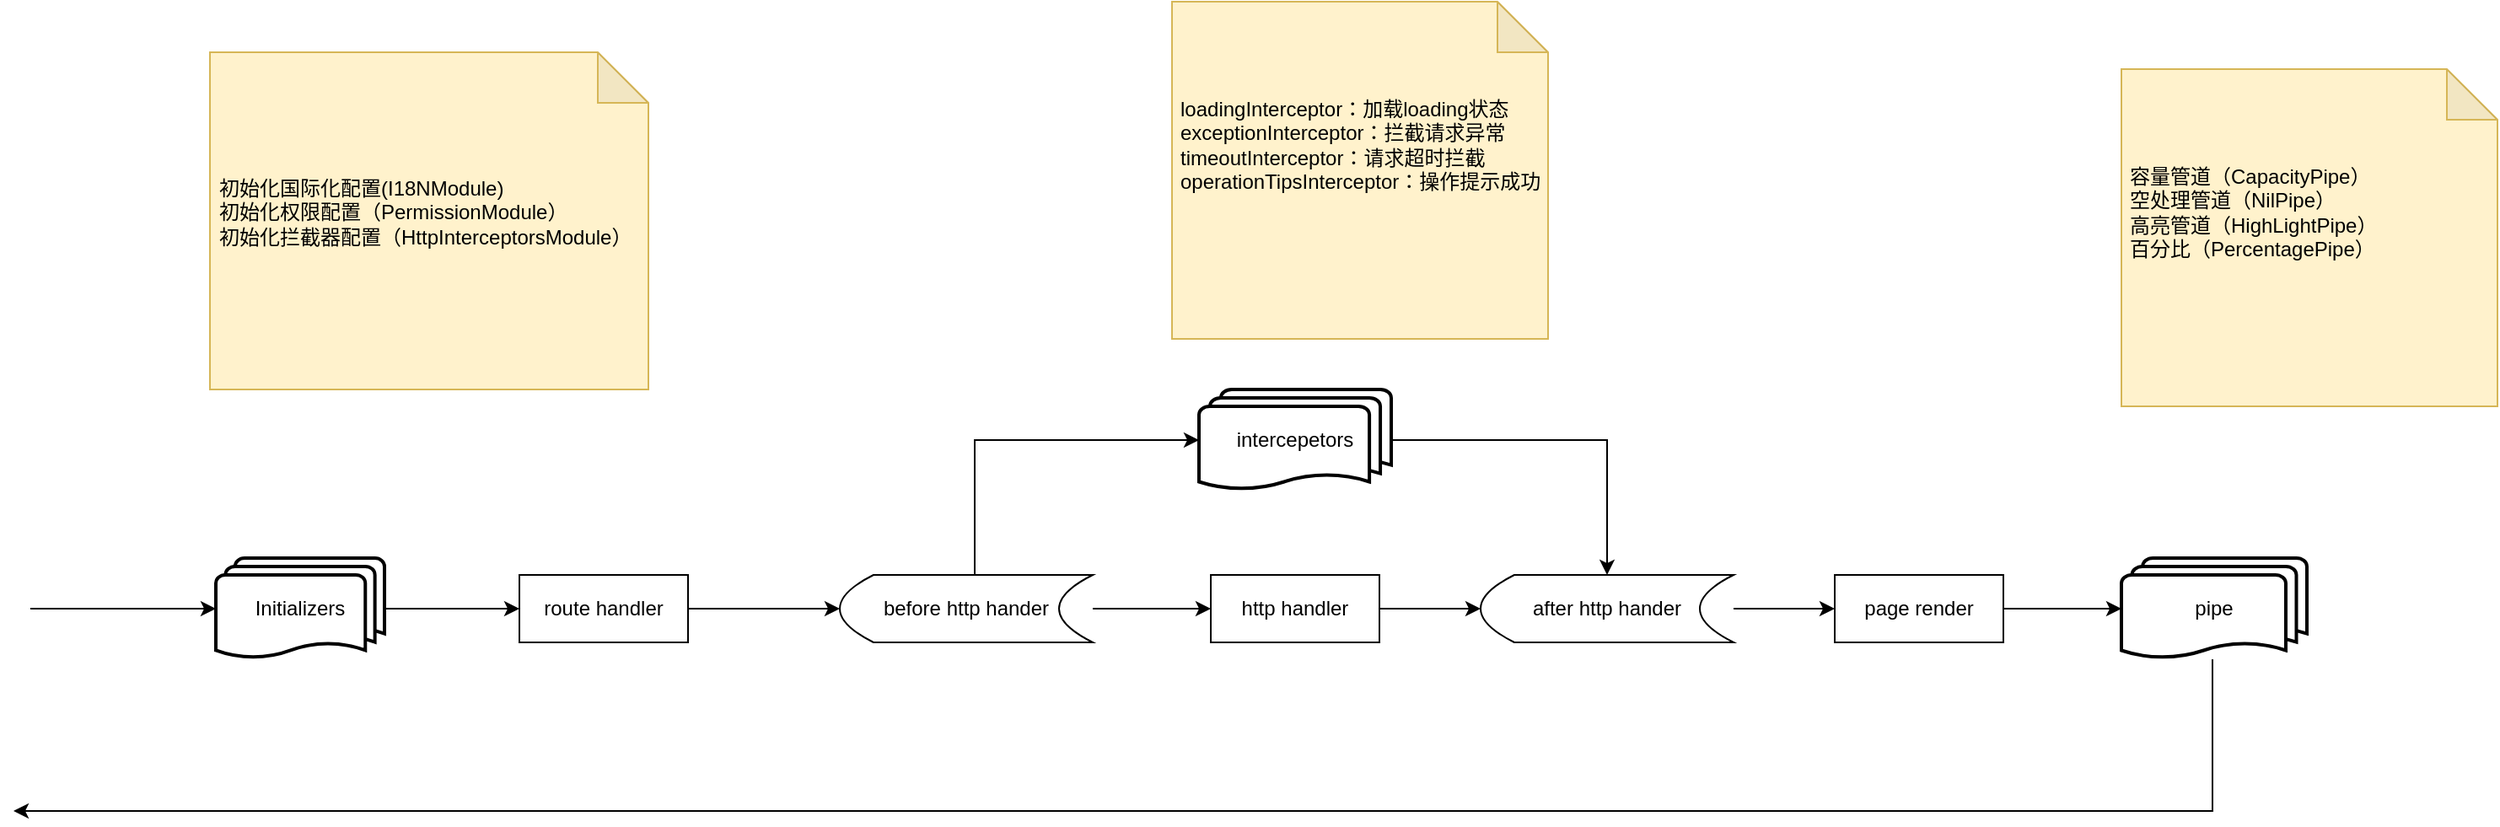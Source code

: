 <mxfile version="14.6.1" type="github">
  <diagram id="T_wgZtGjV1-MeDOwSWs3" name="Page-1">
    <mxGraphModel dx="1572" dy="834" grid="1" gridSize="10" guides="1" tooltips="1" connect="1" arrows="1" fold="1" page="1" pageScale="1" pageWidth="3300" pageHeight="4681" math="0" shadow="0">
      <root>
        <mxCell id="0" />
        <mxCell id="1" parent="0" />
        <mxCell id="9qD8Qi3YVw1oicKCHrEl-13" style="edgeStyle=orthogonalEdgeStyle;rounded=0;orthogonalLoop=1;jettySize=auto;html=1;" edge="1" parent="1" source="9qD8Qi3YVw1oicKCHrEl-3" target="9qD8Qi3YVw1oicKCHrEl-7">
          <mxGeometry relative="1" as="geometry" />
        </mxCell>
        <mxCell id="9qD8Qi3YVw1oicKCHrEl-3" value="route handler" style="rounded=0;whiteSpace=wrap;html=1;align=center;" vertex="1" parent="1">
          <mxGeometry x="490" y="500" width="100" height="40" as="geometry" />
        </mxCell>
        <mxCell id="9qD8Qi3YVw1oicKCHrEl-12" style="edgeStyle=orthogonalEdgeStyle;rounded=0;orthogonalLoop=1;jettySize=auto;html=1;" edge="1" parent="1" source="9qD8Qi3YVw1oicKCHrEl-4" target="9qD8Qi3YVw1oicKCHrEl-3">
          <mxGeometry relative="1" as="geometry" />
        </mxCell>
        <mxCell id="9qD8Qi3YVw1oicKCHrEl-4" value="&lt;span&gt;Initializers&lt;/span&gt;" style="strokeWidth=2;html=1;shape=mxgraph.flowchart.multi-document;whiteSpace=wrap;align=center;" vertex="1" parent="1">
          <mxGeometry x="310" y="490" width="100" height="60" as="geometry" />
        </mxCell>
        <mxCell id="9qD8Qi3YVw1oicKCHrEl-19" style="edgeStyle=orthogonalEdgeStyle;rounded=0;orthogonalLoop=1;jettySize=auto;html=1;" edge="1" parent="1" source="9qD8Qi3YVw1oicKCHrEl-6">
          <mxGeometry relative="1" as="geometry">
            <mxPoint x="190" y="640" as="targetPoint" />
            <Array as="points">
              <mxPoint x="1494" y="640" />
            </Array>
          </mxGeometry>
        </mxCell>
        <mxCell id="9qD8Qi3YVw1oicKCHrEl-6" value="pipe" style="strokeWidth=2;html=1;shape=mxgraph.flowchart.multi-document;whiteSpace=wrap;align=center;" vertex="1" parent="1">
          <mxGeometry x="1440" y="490" width="110" height="60" as="geometry" />
        </mxCell>
        <mxCell id="9qD8Qi3YVw1oicKCHrEl-14" style="edgeStyle=orthogonalEdgeStyle;rounded=0;orthogonalLoop=1;jettySize=auto;html=1;entryX=0;entryY=0.5;entryDx=0;entryDy=0;" edge="1" parent="1" source="9qD8Qi3YVw1oicKCHrEl-7" target="9qD8Qi3YVw1oicKCHrEl-10">
          <mxGeometry relative="1" as="geometry" />
        </mxCell>
        <mxCell id="9qD8Qi3YVw1oicKCHrEl-22" style="edgeStyle=orthogonalEdgeStyle;rounded=0;orthogonalLoop=1;jettySize=auto;html=1;entryX=0;entryY=0.5;entryDx=0;entryDy=0;entryPerimeter=0;" edge="1" parent="1" source="9qD8Qi3YVw1oicKCHrEl-7" target="9qD8Qi3YVw1oicKCHrEl-21">
          <mxGeometry relative="1" as="geometry">
            <Array as="points">
              <mxPoint x="760" y="420" />
            </Array>
          </mxGeometry>
        </mxCell>
        <mxCell id="9qD8Qi3YVw1oicKCHrEl-7" value="before http hander" style="shape=dataStorage;whiteSpace=wrap;html=1;fixedSize=1;align=center;" vertex="1" parent="1">
          <mxGeometry x="680" y="500" width="150" height="40" as="geometry" />
        </mxCell>
        <mxCell id="9qD8Qi3YVw1oicKCHrEl-16" style="edgeStyle=orthogonalEdgeStyle;rounded=0;orthogonalLoop=1;jettySize=auto;html=1;" edge="1" parent="1" source="9qD8Qi3YVw1oicKCHrEl-9" target="9qD8Qi3YVw1oicKCHrEl-11">
          <mxGeometry relative="1" as="geometry" />
        </mxCell>
        <mxCell id="9qD8Qi3YVw1oicKCHrEl-9" value="after http hander" style="shape=dataStorage;whiteSpace=wrap;html=1;fixedSize=1;align=center;" vertex="1" parent="1">
          <mxGeometry x="1060" y="500" width="150" height="40" as="geometry" />
        </mxCell>
        <mxCell id="9qD8Qi3YVw1oicKCHrEl-15" style="edgeStyle=orthogonalEdgeStyle;rounded=0;orthogonalLoop=1;jettySize=auto;html=1;entryX=0;entryY=0.5;entryDx=0;entryDy=0;" edge="1" parent="1" source="9qD8Qi3YVw1oicKCHrEl-10" target="9qD8Qi3YVw1oicKCHrEl-9">
          <mxGeometry relative="1" as="geometry" />
        </mxCell>
        <mxCell id="9qD8Qi3YVw1oicKCHrEl-10" value="http handler" style="rounded=0;whiteSpace=wrap;html=1;align=center;" vertex="1" parent="1">
          <mxGeometry x="900" y="500" width="100" height="40" as="geometry" />
        </mxCell>
        <mxCell id="9qD8Qi3YVw1oicKCHrEl-18" style="edgeStyle=orthogonalEdgeStyle;rounded=0;orthogonalLoop=1;jettySize=auto;html=1;" edge="1" parent="1" source="9qD8Qi3YVw1oicKCHrEl-11" target="9qD8Qi3YVw1oicKCHrEl-6">
          <mxGeometry relative="1" as="geometry" />
        </mxCell>
        <mxCell id="9qD8Qi3YVw1oicKCHrEl-11" value="page render" style="rounded=0;whiteSpace=wrap;html=1;align=center;" vertex="1" parent="1">
          <mxGeometry x="1270" y="500" width="100" height="40" as="geometry" />
        </mxCell>
        <mxCell id="9qD8Qi3YVw1oicKCHrEl-20" value="" style="endArrow=classic;html=1;entryX=0;entryY=0.5;entryDx=0;entryDy=0;entryPerimeter=0;" edge="1" parent="1" target="9qD8Qi3YVw1oicKCHrEl-4">
          <mxGeometry width="50" height="50" relative="1" as="geometry">
            <mxPoint x="200" y="520" as="sourcePoint" />
            <mxPoint x="240" y="530" as="targetPoint" />
          </mxGeometry>
        </mxCell>
        <mxCell id="9qD8Qi3YVw1oicKCHrEl-23" style="edgeStyle=orthogonalEdgeStyle;rounded=0;orthogonalLoop=1;jettySize=auto;html=1;entryX=0.5;entryY=0;entryDx=0;entryDy=0;" edge="1" parent="1" source="9qD8Qi3YVw1oicKCHrEl-21" target="9qD8Qi3YVw1oicKCHrEl-9">
          <mxGeometry relative="1" as="geometry" />
        </mxCell>
        <mxCell id="9qD8Qi3YVw1oicKCHrEl-21" value="&lt;span&gt;intercepetors&lt;/span&gt;" style="strokeWidth=2;html=1;shape=mxgraph.flowchart.multi-document;whiteSpace=wrap;align=center;" vertex="1" parent="1">
          <mxGeometry x="893" y="390" width="114" height="60" as="geometry" />
        </mxCell>
        <mxCell id="9qD8Qi3YVw1oicKCHrEl-24" value="" style="shape=note;whiteSpace=wrap;html=1;backgroundOutline=1;darkOpacity=0.05;align=left;fillColor=#fff2cc;strokeColor=#d6b656;" vertex="1" parent="1">
          <mxGeometry x="877" y="160" width="223" height="200" as="geometry" />
        </mxCell>
        <mxCell id="9qD8Qi3YVw1oicKCHrEl-25" value="loadingInterceptor：加载loading状态&lt;br&gt;exceptionInterceptor：拦截请求异常&lt;br&gt;timeoutInterceptor：请求超时拦截&lt;br&gt;operationTipsInterceptor：操作提示成功" style="text;html=1;strokeColor=none;fillColor=none;align=left;verticalAlign=middle;whiteSpace=wrap;rounded=0;" vertex="1" parent="1">
          <mxGeometry x="880" y="190" width="220" height="110" as="geometry" />
        </mxCell>
        <mxCell id="9qD8Qi3YVw1oicKCHrEl-26" value="" style="shape=note;whiteSpace=wrap;html=1;backgroundOutline=1;darkOpacity=0.05;align=left;fillColor=#fff2cc;strokeColor=#d6b656;" vertex="1" parent="1">
          <mxGeometry x="306.5" y="190" width="260" height="200" as="geometry" />
        </mxCell>
        <mxCell id="9qD8Qi3YVw1oicKCHrEl-27" value="初始化国际化配置(I18NModule)&lt;br&gt;初始化权限配置（PermissionModule）&lt;br&gt;初始化拦截器配置（HttpInterceptorsModule）" style="text;html=1;strokeColor=none;fillColor=none;align=left;verticalAlign=middle;whiteSpace=wrap;rounded=0;" vertex="1" parent="1">
          <mxGeometry x="310" y="230" width="247" height="110" as="geometry" />
        </mxCell>
        <mxCell id="9qD8Qi3YVw1oicKCHrEl-28" value="" style="shape=note;whiteSpace=wrap;html=1;backgroundOutline=1;darkOpacity=0.05;align=left;fillColor=#fff2cc;strokeColor=#d6b656;" vertex="1" parent="1">
          <mxGeometry x="1440" y="200" width="223" height="200" as="geometry" />
        </mxCell>
        <mxCell id="9qD8Qi3YVw1oicKCHrEl-29" value="容量管道（CapacityPipe）&lt;br&gt;空处理管道（NilPipe）&lt;br&gt;高亮管道（HighLightPipe）&lt;br&gt;百分比（PercentagePipe）" style="text;html=1;strokeColor=none;fillColor=none;align=left;verticalAlign=middle;whiteSpace=wrap;rounded=0;" vertex="1" parent="1">
          <mxGeometry x="1443" y="230" width="220" height="110" as="geometry" />
        </mxCell>
      </root>
    </mxGraphModel>
  </diagram>
</mxfile>
